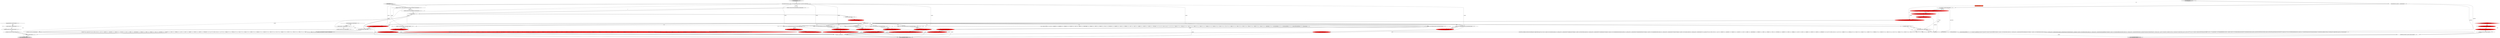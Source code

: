 digraph {
24 [style = filled, label = "enterOuterAlt(_localctx,7)@@@63@@@['1', '0', '0']", fillcolor = red, shape = ellipse image = "AAA1AAABBB1BBB"];
32 [style = filled, label = "enterOuterAlt(_localctx,8)@@@74@@@['1', '0', '0']", fillcolor = red, shape = ellipse image = "AAA1AAABBB1BBB"];
45 [style = filled, label = "int _startState = 60@@@7@@@['0', '1', '0']", fillcolor = red, shape = ellipse image = "AAA1AAABBB2BBB"];
21 [style = filled, label = "PrimaryExpressionContext _localctx = new PrimaryExpressionContext(_ctx,getState())@@@3@@@['1', '0', '0']", fillcolor = white, shape = ellipse image = "AAA0AAABBB1BBB"];
47 [style = filled, label = "enterOuterAlt(_localctx,1)@@@12@@@['0', '1', '0']", fillcolor = white, shape = ellipse image = "AAA0AAABBB2BBB"];
50 [style = filled, label = "_errHandler.reportError(this,re)@@@137@@@['0', '1', '0']", fillcolor = red, shape = ellipse image = "AAA1AAABBB2BBB"];
39 [style = filled, label = "(((_la) & ~0x3f) == 0 && ((1L << _la) & ((1L << ANALYZE) | (1L << ANALYZED) | (1L << CATALOGS) | (1L << COLUMNS) | (1L << DAY) | (1L << DEBUG) | (1L << EXECUTABLE) | (1L << EXPLAIN) | (1L << FIRST) | (1L << FORMAT) | (1L << FULL) | (1L << FUNCTIONS) | (1L << GRAPHVIZ) | (1L << HOUR) | (1L << INTERVAL) | (1L << LAST) | (1L << LIMIT) | (1L << MAPPED) | (1L << MINUTE) | (1L << MONTH) | (1L << OPTIMIZED))) != 0) || ((((_la - 67)) & ~0x3f) == 0 && ((1L << (_la - 67)) & ((1L << (PARSED - 67)) | (1L << (PHYSICAL - 67)) | (1L << (PLAN - 67)) | (1L << (RLIKE - 67)) | (1L << (QUERY - 67)) | (1L << (SCHEMAS - 67)) | (1L << (SECOND - 67)) | (1L << (SHOW - 67)) | (1L << (SYS - 67)) | (1L << (TABLES - 67)) | (1L << (TEXT - 67)) | (1L << (TYPE - 67)) | (1L << (TYPES - 67)) | (1L << (VERIFY - 67)) | (1L << (YEAR - 67)) | (1L << (IDENTIFIER - 67)) | (1L << (DIGIT_IDENTIFIER - 67)) | (1L << (QUOTED_IDENTIFIER - 67)) | (1L << (BACKQUOTED_IDENTIFIER - 67)))) != 0)@@@43@@@['1', '0', '0']", fillcolor = white, shape = diamond image = "AAA0AAABBB1BBB"];
61 [style = filled, label = "_errHandler.reportError(this,re)@@@21@@@['0', '0', '1']", fillcolor = white, shape = ellipse image = "AAA0AAABBB3BBB"];
28 [style = filled, label = "{setState(770)_la = _input.LA(1)if (!((((_la) & ~0x3f) == 0 && ((1L << _la) & ((1L << ANALYZE) | (1L << ANALYZED) | (1L << CATALOGS) | (1L << COLUMNS) | (1L << DAY) | (1L << DEBUG) | (1L << EXECUTABLE) | (1L << EXPLAIN) | (1L << FIRST) | (1L << FORMAT) | (1L << FULL) | (1L << FUNCTIONS) | (1L << GRAPHVIZ) | (1L << HOUR) | (1L << INTERVAL) | (1L << LAST) | (1L << LIMIT) | (1L << MAPPED) | (1L << MINUTE) | (1L << MONTH) | (1L << OPTIMIZED))) != 0) || ((((_la - 67)) & ~0x3f) == 0 && ((1L << (_la - 67)) & ((1L << (PARSED - 67)) | (1L << (PHYSICAL - 67)) | (1L << (PLAN - 67)) | (1L << (RLIKE - 67)) | (1L << (QUERY - 67)) | (1L << (SCHEMAS - 67)) | (1L << (SECOND - 67)) | (1L << (SHOW - 67)) | (1L << (SYS - 67)) | (1L << (TABLES - 67)) | (1L << (TEXT - 67)) | (1L << (TYPE - 67)) | (1L << (TYPES - 67)) | (1L << (VERIFY - 67)) | (1L << (YEAR - 67)))) != 0))) {_errHandler.recoverInline(this)}{consume()}}@@@8@@@['1', '0', '1']", fillcolor = white, shape = ellipse image = "AAA0AAABBB1BBB"];
55 [style = filled, label = "RecognitionException re@@@135@@@['0', '1', '0']", fillcolor = red, shape = diamond image = "AAA1AAABBB2BBB"];
15 [style = filled, label = "_localctx = new FunctionContext(_localctx)@@@55@@@['1', '0', '0']", fillcolor = white, shape = ellipse image = "AAA0AAABBB1BBB"];
66 [style = filled, label = "RecognitionException re@@@19@@@['0', '0', '1']", fillcolor = white, shape = diamond image = "AAA0AAABBB3BBB"];
46 [style = filled, label = "enterRecursionRule(_localctx,60,RULE_primaryExpression,_p)@@@8@@@['0', '1', '0']", fillcolor = red, shape = ellipse image = "AAA1AAABBB2BBB"];
40 [style = filled, label = "RecognitionException re@@@93@@@['1', '0', '0']", fillcolor = white, shape = diamond image = "AAA0AAABBB1BBB"];
3 [style = filled, label = "_localctx = new ConstantDefaultContext(_localctx)@@@31@@@['1', '0', '0']", fillcolor = white, shape = ellipse image = "AAA0AAABBB1BBB"];
29 [style = filled, label = "enterOuterAlt(_localctx,2)@@@18@@@['1', '0', '0']", fillcolor = red, shape = ellipse image = "AAA1AAABBB1BBB"];
43 [style = filled, label = "PrimaryExpressionContext _prevctx = _localctx@@@6@@@['0', '1', '0']", fillcolor = red, shape = ellipse image = "AAA1AAABBB2BBB"];
26 [style = filled, label = "_errHandler.sync(this)@@@8@@@['1', '0', '0']", fillcolor = red, shape = ellipse image = "AAA1AAABBB1BBB"];
30 [style = filled, label = "{setState(588)match(T__0)setState(589)expression()setState(590)match(T__1)}@@@82@@@['1', '0', '0']", fillcolor = red, shape = ellipse image = "AAA1AAABBB1BBB"];
51 [style = filled, label = "{unrollRecursionContexts(_parentctx)}@@@140@@@['0', '1', '0']", fillcolor = white, shape = ellipse image = "AAA0AAABBB2BBB"];
8 [style = filled, label = "{setState(575)constant()}@@@33@@@['1', '0', '0']", fillcolor = red, shape = ellipse image = "AAA1AAABBB1BBB"];
48 [style = filled, label = "_localctx.exception = re@@@136@@@['0', '1', '0']", fillcolor = red, shape = ellipse image = "AAA1AAABBB2BBB"];
54 [style = filled, label = "ParserRuleContext _parentctx = _ctx@@@3@@@['0', '1', '0']", fillcolor = white, shape = ellipse image = "AAA0AAABBB2BBB"];
59 [style = filled, label = "{exitRule()}@@@24@@@['0', '0', '1']", fillcolor = white, shape = ellipse image = "AAA0AAABBB3BBB"];
56 [style = filled, label = "int _alt@@@11@@@['0', '1', '0']", fillcolor = white, shape = ellipse image = "AAA0AAABBB2BBB"];
0 [style = filled, label = "enterOuterAlt(_localctx,3)@@@25@@@['1', '0', '0']", fillcolor = red, shape = ellipse image = "AAA1AAABBB1BBB"];
65 [style = filled, label = "nonReserved['0', '0', '1']", fillcolor = lightgray, shape = diamond image = "AAA0AAABBB3BBB"];
2 [style = filled, label = "enterOuterAlt(_localctx,1)@@@7@@@['1', '0', '1']", fillcolor = white, shape = ellipse image = "AAA0AAABBB1BBB"];
34 [style = filled, label = "enterOuterAlt(_localctx,9)@@@81@@@['1', '0', '0']", fillcolor = red, shape = ellipse image = "AAA1AAABBB1BBB"];
16 [style = filled, label = "{setState(587)qualifiedName()}@@@75@@@['1', '0', '0']", fillcolor = red, shape = ellipse image = "AAA1AAABBB1BBB"];
58 [style = filled, label = "_localctx.exception = re@@@20@@@['0', '0', '1']", fillcolor = white, shape = ellipse image = "AAA0AAABBB3BBB"];
63 [style = filled, label = "return _localctx@@@27@@@['0', '0', '1']", fillcolor = lightgray, shape = ellipse image = "AAA0AAABBB3BBB"];
4 [style = filled, label = "_localctx = new ExtractContext(_localctx)@@@17@@@['1', '0', '0']", fillcolor = white, shape = ellipse image = "AAA0AAABBB1BBB"];
19 [style = filled, label = "{setState(579)_la = _input.LA(1)if ((((_la) & ~0x3f) == 0 && ((1L << _la) & ((1L << ANALYZE) | (1L << ANALYZED) | (1L << CATALOGS) | (1L << COLUMNS) | (1L << DAY) | (1L << DEBUG) | (1L << EXECUTABLE) | (1L << EXPLAIN) | (1L << FIRST) | (1L << FORMAT) | (1L << FULL) | (1L << FUNCTIONS) | (1L << GRAPHVIZ) | (1L << HOUR) | (1L << INTERVAL) | (1L << LAST) | (1L << LIMIT) | (1L << MAPPED) | (1L << MINUTE) | (1L << MONTH) | (1L << OPTIMIZED))) != 0) || ((((_la - 67)) & ~0x3f) == 0 && ((1L << (_la - 67)) & ((1L << (PARSED - 67)) | (1L << (PHYSICAL - 67)) | (1L << (PLAN - 67)) | (1L << (RLIKE - 67)) | (1L << (QUERY - 67)) | (1L << (SCHEMAS - 67)) | (1L << (SECOND - 67)) | (1L << (SHOW - 67)) | (1L << (SYS - 67)) | (1L << (TABLES - 67)) | (1L << (TEXT - 67)) | (1L << (TYPE - 67)) | (1L << (TYPES - 67)) | (1L << (VERIFY - 67)) | (1L << (YEAR - 67)) | (1L << (IDENTIFIER - 67)) | (1L << (DIGIT_IDENTIFIER - 67)) | (1L << (QUOTED_IDENTIFIER - 67)) | (1L << (BACKQUOTED_IDENTIFIER - 67)))) != 0)) {{setState(576)qualifiedName()setState(577)match(DOT)}}setState(581)match(ASTERISK)}@@@40@@@['1', '0', '0']", fillcolor = red, shape = ellipse image = "AAA1AAABBB1BBB"];
20 [style = filled, label = "_errHandler.reportError(this,re)@@@95@@@['1', '0', '0']", fillcolor = white, shape = ellipse image = "AAA0AAABBB1BBB"];
62 [style = filled, label = "_errHandler.recover(this,re)@@@22@@@['0', '0', '1']", fillcolor = white, shape = ellipse image = "AAA0AAABBB3BBB"];
18 [style = filled, label = "int _la@@@5@@@['1', '0', '1']", fillcolor = white, shape = ellipse image = "AAA0AAABBB1BBB"];
7 [style = filled, label = "_localctx.exception = re@@@94@@@['1', '0', '0']", fillcolor = white, shape = ellipse image = "AAA0AAABBB1BBB"];
1 [style = filled, label = "_localctx = new CastContext(_localctx)@@@10@@@['1', '0', '0']", fillcolor = red, shape = ellipse image = "AAA1AAABBB1BBB"];
52 [style = filled, label = "int _p@@@2@@@['0', '1', '0']", fillcolor = tomato, shape = box image = "AAA1AAABBB2BBB"];
49 [style = filled, label = "primaryExpression['0', '1', '0']", fillcolor = lightgray, shape = diamond image = "AAA0AAABBB2BBB"];
22 [style = filled, label = "primaryExpression['1', '0', '0']", fillcolor = lightgray, shape = diamond image = "AAA0AAABBB1BBB"];
11 [style = filled, label = "{exitRule()}@@@98@@@['1', '0', '0']", fillcolor = white, shape = ellipse image = "AAA0AAABBB1BBB"];
57 [style = filled, label = "return _localctx@@@143@@@['0', '1', '0']", fillcolor = lightgray, shape = ellipse image = "AAA0AAABBB2BBB"];
9 [style = filled, label = "{setState(582)functionExpression()}@@@57@@@['1', '0', '0']", fillcolor = red, shape = ellipse image = "AAA1AAABBB1BBB"];
17 [style = filled, label = "_localctx = new CurrentDateTimeFunctionContext(_localctx)@@@24@@@['1', '0', '0']", fillcolor = white, shape = ellipse image = "AAA0AAABBB1BBB"];
44 [style = filled, label = "int _parentState = getState()@@@4@@@['0', '1', '0']", fillcolor = white, shape = ellipse image = "AAA0AAABBB2BBB"];
27 [style = filled, label = "enterOuterAlt(_localctx,6)@@@56@@@['1', '0', '0']", fillcolor = red, shape = ellipse image = "AAA1AAABBB1BBB"];
12 [style = filled, label = "enterOuterAlt(_localctx,5)@@@39@@@['1', '0', '0']", fillcolor = red, shape = ellipse image = "AAA1AAABBB1BBB"];
33 [style = filled, label = "return _localctx@@@101@@@['1', '0', '0']", fillcolor = lightgray, shape = ellipse image = "AAA0AAABBB1BBB"];
41 [style = filled, label = "_errHandler.recover(this,re)@@@138@@@['0', '1', '0']", fillcolor = white, shape = ellipse image = "AAA0AAABBB2BBB"];
36 [style = filled, label = "_localctx = new StarContext(_localctx)@@@38@@@['1', '0', '0']", fillcolor = white, shape = ellipse image = "AAA0AAABBB1BBB"];
42 [style = filled, label = "PrimaryExpressionContext _localctx = new PrimaryExpressionContext(_ctx,_parentState)@@@5@@@['0', '1', '0']", fillcolor = red, shape = ellipse image = "AAA1AAABBB2BBB"];
6 [style = filled, label = "{setState(574)builtinDateTimeFunction()}@@@26@@@['1', '0', '0']", fillcolor = red, shape = ellipse image = "AAA1AAABBB1BBB"];
25 [style = filled, label = "enterRule(_localctx,60,RULE_primaryExpression)@@@4@@@['1', '0', '0']", fillcolor = white, shape = ellipse image = "AAA0AAABBB1BBB"];
31 [style = filled, label = "setState(592)@@@7@@@['1', '0', '0']", fillcolor = white, shape = ellipse image = "AAA0AAABBB1BBB"];
5 [style = filled, label = "{setState(573)extractExpression()}@@@19@@@['1', '0', '0']", fillcolor = red, shape = ellipse image = "AAA1AAABBB1BBB"];
13 [style = filled, label = "_localctx = new ParenthesizedExpressionContext(_localctx)@@@80@@@['1', '0', '0']", fillcolor = white, shape = ellipse image = "AAA0AAABBB1BBB"];
37 [style = filled, label = "{setState(583)match(T__0)setState(584)query()setState(585)match(T__1)}@@@64@@@['1', '0', '0']", fillcolor = red, shape = ellipse image = "AAA1AAABBB1BBB"];
23 [style = filled, label = "_localctx = new SubqueryExpressionContext(_localctx)@@@62@@@['1', '0', '0']", fillcolor = white, shape = ellipse image = "AAA0AAABBB1BBB"];
38 [style = filled, label = "_errHandler.recover(this,re)@@@96@@@['1', '0', '0']", fillcolor = white, shape = ellipse image = "AAA0AAABBB1BBB"];
10 [style = filled, label = "_localctx = new DereferenceContext(_localctx)@@@73@@@['1', '0', '0']", fillcolor = white, shape = ellipse image = "AAA0AAABBB1BBB"];
53 [style = filled, label = "{setState(590)_errHandler.sync(this)switch (getInterpreter().adaptivePredict(_input,79,_ctx)) {case 1:{_localctx = new CastContext(_localctx)_ctx = _localctx_prevctx = _localctxsetState(570)castExpression()}breakcase 2:{_localctx = new ExtractContext(_localctx)_ctx = _localctx_prevctx = _localctxsetState(571)extractExpression()}breakcase 3:{_localctx = new CurrentDateTimeFunctionContext(_localctx)_ctx = _localctx_prevctx = _localctxsetState(572)builtinDateTimeFunction()}breakcase 4:{_localctx = new ConstantDefaultContext(_localctx)_ctx = _localctx_prevctx = _localctxsetState(573)constant()}breakcase 5:{_localctx = new StarContext(_localctx)_ctx = _localctx_prevctx = _localctxsetState(577)_la = _input.LA(1)if ((((_la) & ~0x3f) == 0 && ((1L << _la) & ((1L << ANALYZE) | (1L << ANALYZED) | (1L << CATALOGS) | (1L << COLUMNS) | (1L << DAY) | (1L << DEBUG) | (1L << EXECUTABLE) | (1L << EXPLAIN) | (1L << FIRST) | (1L << FORMAT) | (1L << FULL) | (1L << FUNCTIONS) | (1L << GRAPHVIZ) | (1L << HOUR) | (1L << INTERVAL) | (1L << LAST) | (1L << LIMIT) | (1L << MAPPED) | (1L << MINUTE) | (1L << MONTH) | (1L << OPTIMIZED))) != 0) || ((((_la - 67)) & ~0x3f) == 0 && ((1L << (_la - 67)) & ((1L << (PARSED - 67)) | (1L << (PHYSICAL - 67)) | (1L << (PLAN - 67)) | (1L << (RLIKE - 67)) | (1L << (QUERY - 67)) | (1L << (SCHEMAS - 67)) | (1L << (SECOND - 67)) | (1L << (SHOW - 67)) | (1L << (SYS - 67)) | (1L << (TABLES - 67)) | (1L << (TEXT - 67)) | (1L << (TYPE - 67)) | (1L << (TYPES - 67)) | (1L << (VERIFY - 67)) | (1L << (YEAR - 67)) | (1L << (IDENTIFIER - 67)) | (1L << (DIGIT_IDENTIFIER - 67)) | (1L << (QUOTED_IDENTIFIER - 67)) | (1L << (BACKQUOTED_IDENTIFIER - 67)))) != 0)) {{setState(574)qualifiedName()setState(575)match(DOT)}}setState(579)match(ASTERISK)}breakcase 6:{_localctx = new FunctionContext(_localctx)_ctx = _localctx_prevctx = _localctxsetState(580)functionExpression()}breakcase 7:{_localctx = new SubqueryExpressionContext(_localctx)_ctx = _localctx_prevctx = _localctxsetState(581)match(T__0)setState(582)query()setState(583)match(T__1)}breakcase 8:{_localctx = new DereferenceContext(_localctx)_ctx = _localctx_prevctx = _localctxsetState(585)qualifiedName()}breakcase 9:{_localctx = new ParenthesizedExpressionContext(_localctx)_ctx = _localctx_prevctx = _localctxsetState(586)match(T__0)setState(587)expression()setState(588)match(T__1)}break_ctx.stop = _input.LT(-1)setState(597)_errHandler.sync(this)_alt = getInterpreter().adaptivePredict(_input,80,_ctx)while (_alt != 2 && _alt != org.antlr.v4.runtime.atn.ATN.INVALID_ALT_NUMBER) {if (_alt == 1) {if (_parseListeners != null) triggerExitRuleEvent()_prevctx = _localctx{{_localctx = new CastOperatorExpressionContext(new PrimaryExpressionContext(_parentctx,_parentState))pushNewRecursionContext(_localctx,_startState,RULE_primaryExpression)setState(592)if (!(precpred(_ctx,9))) throw new FailedPredicateException(this,\"precpred(_ctx, 9)\")setState(593)match(CAST_OP)setState(594)dataType()}}}setState(599)_errHandler.sync(this)_alt = getInterpreter().adaptivePredict(_input,80,_ctx)}}@@@13@@@['0', '1', '0']", fillcolor = white, shape = ellipse image = "AAA0AAABBB2BBB"];
14 [style = filled, label = "int _la@@@9@@@['1', '1', '0']", fillcolor = white, shape = ellipse image = "AAA0AAABBB1BBB"];
60 [style = filled, label = "NonReservedContext _localctx = new NonReservedContext(_ctx,getState())@@@3@@@['0', '0', '1']", fillcolor = white, shape = ellipse image = "AAA0AAABBB3BBB"];
64 [style = filled, label = "enterRule(_localctx,106,RULE_nonReserved)@@@4@@@['0', '0', '1']", fillcolor = white, shape = ellipse image = "AAA0AAABBB3BBB"];
35 [style = filled, label = "enterOuterAlt(_localctx,4)@@@32@@@['1', '0', '0']", fillcolor = red, shape = ellipse image = "AAA1AAABBB1BBB"];
14->3 [style = bold, label=""];
65->60 [style = bold, label=""];
14->32 [style = dotted, label="true"];
29->5 [style = bold, label=""];
9->11 [style = bold, label=""];
37->11 [style = bold, label=""];
14->0 [style = dotted, label="true"];
13->33 [style = solid, label="_localctx"];
64->18 [style = bold, label=""];
27->9 [style = bold, label=""];
14->17 [style = bold, label=""];
19->11 [style = bold, label=""];
10->32 [style = bold, label=""];
36->12 [style = bold, label=""];
53->57 [style = solid, label="_localctx"];
10->32 [style = solid, label="_localctx"];
56->47 [style = bold, label=""];
3->35 [style = bold, label=""];
21->17 [style = solid, label="_localctx"];
55->48 [style = bold, label=""];
30->11 [style = bold, label=""];
13->34 [style = solid, label="_localctx"];
60->63 [style = solid, label="_localctx"];
60->2 [style = solid, label="_localctx"];
6->11 [style = bold, label=""];
14->39 [style = dotted, label="true"];
35->8 [style = bold, label=""];
11->33 [style = bold, label=""];
14->3 [style = dotted, label="true"];
10->33 [style = solid, label="_localctx"];
42->53 [style = solid, label="_localctx"];
52->46 [style = solid, label="_p"];
56->53 [style = solid, label="_alt"];
21->3 [style = solid, label="_localctx"];
36->12 [style = solid, label="_localctx"];
8->11 [style = bold, label=""];
2->28 [style = bold, label=""];
55->48 [style = dotted, label="true"];
18->31 [style = bold, label=""];
13->34 [style = bold, label=""];
47->53 [style = bold, label=""];
14->2 [style = dotted, label="true"];
36->33 [style = solid, label="_localctx"];
21->4 [style = solid, label="_localctx"];
14->12 [style = dotted, label="true"];
54->53 [style = solid, label="_parentctx"];
14->24 [style = dotted, label="true"];
38->11 [style = bold, label=""];
42->47 [style = solid, label="_localctx"];
60->64 [style = bold, label=""];
26->14 [style = bold, label=""];
21->23 [style = solid, label="_localctx"];
14->10 [style = bold, label=""];
48->50 [style = bold, label=""];
17->33 [style = solid, label="_localctx"];
21->10 [style = solid, label="_localctx"];
21->25 [style = bold, label=""];
20->38 [style = bold, label=""];
14->56 [style = bold, label=""];
14->27 [style = dotted, label="true"];
40->20 [style = dotted, label="true"];
43->45 [style = bold, label=""];
23->33 [style = solid, label="_localctx"];
44->53 [style = solid, label="_parentState"];
17->0 [style = solid, label="_localctx"];
54->44 [style = bold, label=""];
59->63 [style = bold, label=""];
21->15 [style = solid, label="_localctx"];
46->14 [style = bold, label=""];
14->15 [style = bold, label=""];
5->11 [style = bold, label=""];
14->34 [style = dotted, label="true"];
14->1 [style = dotted, label="true"];
45->46 [style = bold, label=""];
14->4 [style = dotted, label="true"];
28->59 [style = bold, label=""];
50->41 [style = bold, label=""];
49->54 [style = bold, label=""];
18->19 [style = solid, label="_la"];
14->4 [style = bold, label=""];
14->36 [style = bold, label=""];
21->13 [style = solid, label="_localctx"];
21->60 [style = dashed, label="0"];
44->42 [style = bold, label=""];
58->61 [style = bold, label=""];
15->27 [style = solid, label="_localctx"];
44->42 [style = solid, label="_parentState"];
25->18 [style = bold, label=""];
14->23 [style = dotted, label="true"];
40->38 [style = dotted, label="true"];
4->29 [style = bold, label=""];
7->20 [style = bold, label=""];
32->16 [style = bold, label=""];
4->29 [style = solid, label="_localctx"];
3->35 [style = solid, label="_localctx"];
23->24 [style = solid, label="_localctx"];
66->58 [style = bold, label=""];
14->17 [style = dotted, label="true"];
31->26 [style = bold, label=""];
49->52 [style = dotted, label="true"];
17->0 [style = bold, label=""];
14->23 [style = bold, label=""];
45->53 [style = solid, label="_startState"];
21->1 [style = solid, label="_localctx"];
60->64 [style = solid, label="_localctx"];
1->2 [style = bold, label=""];
14->13 [style = bold, label=""];
51->57 [style = bold, label=""];
3->33 [style = solid, label="_localctx"];
14->53 [style = solid, label="_la"];
21->25 [style = solid, label="_localctx"];
61->62 [style = bold, label=""];
62->59 [style = bold, label=""];
66->62 [style = dotted, label="true"];
66->61 [style = dotted, label="true"];
16->11 [style = bold, label=""];
42->43 [style = bold, label=""];
53->51 [style = bold, label=""];
0->6 [style = bold, label=""];
25->64 [style = dashed, label="0"];
28->11 [style = bold, label=""];
22->21 [style = bold, label=""];
21->36 [style = solid, label="_localctx"];
18->2 [style = bold, label=""];
54->51 [style = solid, label="_parentctx"];
66->58 [style = dotted, label="true"];
34->30 [style = bold, label=""];
14->10 [style = dotted, label="true"];
14->36 [style = dotted, label="true"];
14->1 [style = bold, label=""];
14->13 [style = dotted, label="true"];
14->15 [style = dotted, label="true"];
1->33 [style = solid, label="_localctx"];
23->24 [style = bold, label=""];
40->7 [style = bold, label=""];
15->33 [style = solid, label="_localctx"];
4->33 [style = solid, label="_localctx"];
42->46 [style = solid, label="_localctx"];
41->51 [style = bold, label=""];
24->37 [style = bold, label=""];
40->7 [style = dotted, label="true"];
14->29 [style = dotted, label="true"];
55->41 [style = dotted, label="true"];
14->35 [style = dotted, label="true"];
42->43 [style = solid, label="_localctx"];
12->19 [style = bold, label=""];
15->27 [style = bold, label=""];
55->50 [style = dotted, label="true"];
1->2 [style = solid, label="_localctx"];
}
